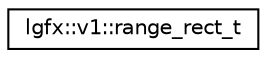 digraph "Graphical Class Hierarchy"
{
 // LATEX_PDF_SIZE
  edge [fontname="Helvetica",fontsize="10",labelfontname="Helvetica",labelfontsize="10"];
  node [fontname="Helvetica",fontsize="10",shape=record];
  rankdir="LR";
  Node0 [label="lgfx::v1::range_rect_t",height=0.2,width=0.4,color="black", fillcolor="white", style="filled",URL="$d3/d34/structlgfx_1_1v1_1_1range__rect__t.html",tooltip=" "];
}
